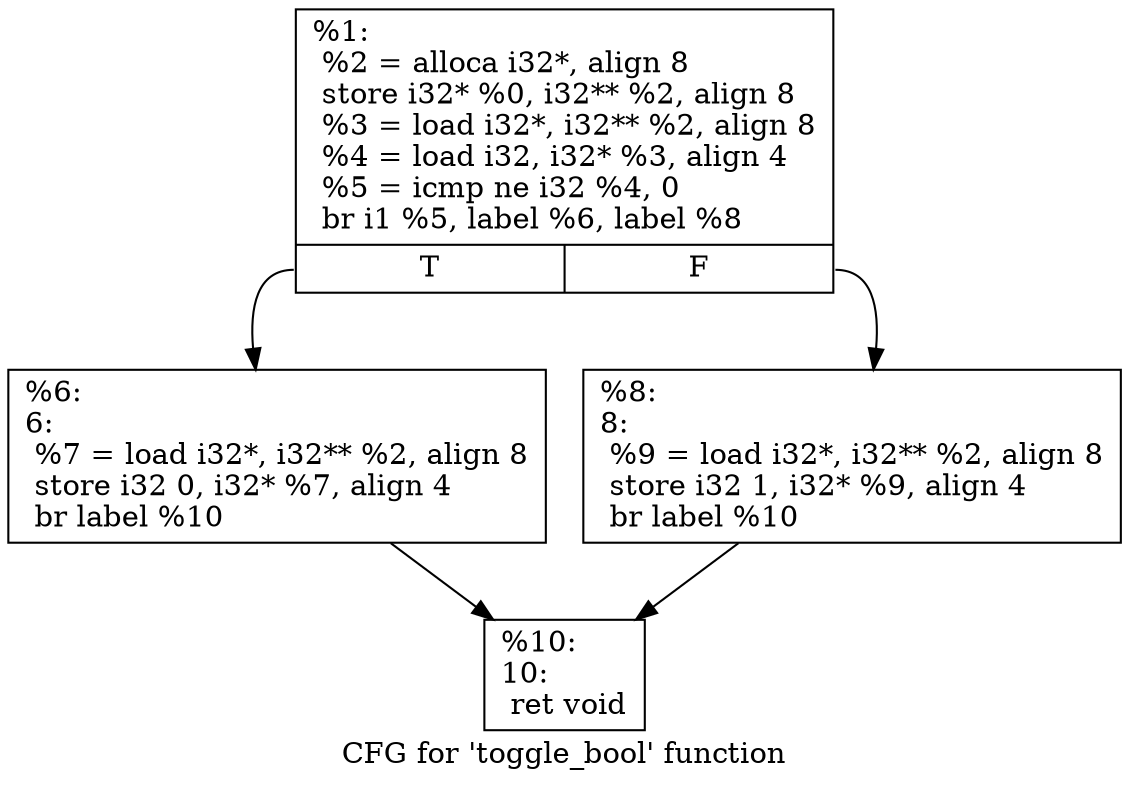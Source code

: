 digraph "CFG for 'toggle_bool' function" {
	label="CFG for 'toggle_bool' function";

	Node0x27f89e0 [shape=record,label="{%1:\l  %2 = alloca i32*, align 8\l  store i32* %0, i32** %2, align 8\l  %3 = load i32*, i32** %2, align 8\l  %4 = load i32, i32* %3, align 4\l  %5 = icmp ne i32 %4, 0\l  br i1 %5, label %6, label %8\l|{<s0>T|<s1>F}}"];
	Node0x27f89e0:s0 -> Node0x27f8a30;
	Node0x27f89e0:s1 -> Node0x27f8a80;
	Node0x27f8a30 [shape=record,label="{%6:\l6:                                                \l  %7 = load i32*, i32** %2, align 8\l  store i32 0, i32* %7, align 4\l  br label %10\l}"];
	Node0x27f8a30 -> Node0x27f8ad0;
	Node0x27f8a80 [shape=record,label="{%8:\l8:                                                \l  %9 = load i32*, i32** %2, align 8\l  store i32 1, i32* %9, align 4\l  br label %10\l}"];
	Node0x27f8a80 -> Node0x27f8ad0;
	Node0x27f8ad0 [shape=record,label="{%10:\l10:                                               \l  ret void\l}"];
}
